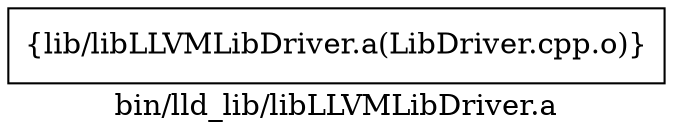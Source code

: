 digraph "bin/lld_lib/libLLVMLibDriver.a" {
	label="bin/lld_lib/libLLVMLibDriver.a";
	rankdir=LR;

	Node0x55fd7b7fa928 [shape=record,shape=box,group=0,label="{lib/libLLVMLibDriver.a(LibDriver.cpp.o)}"];
}
